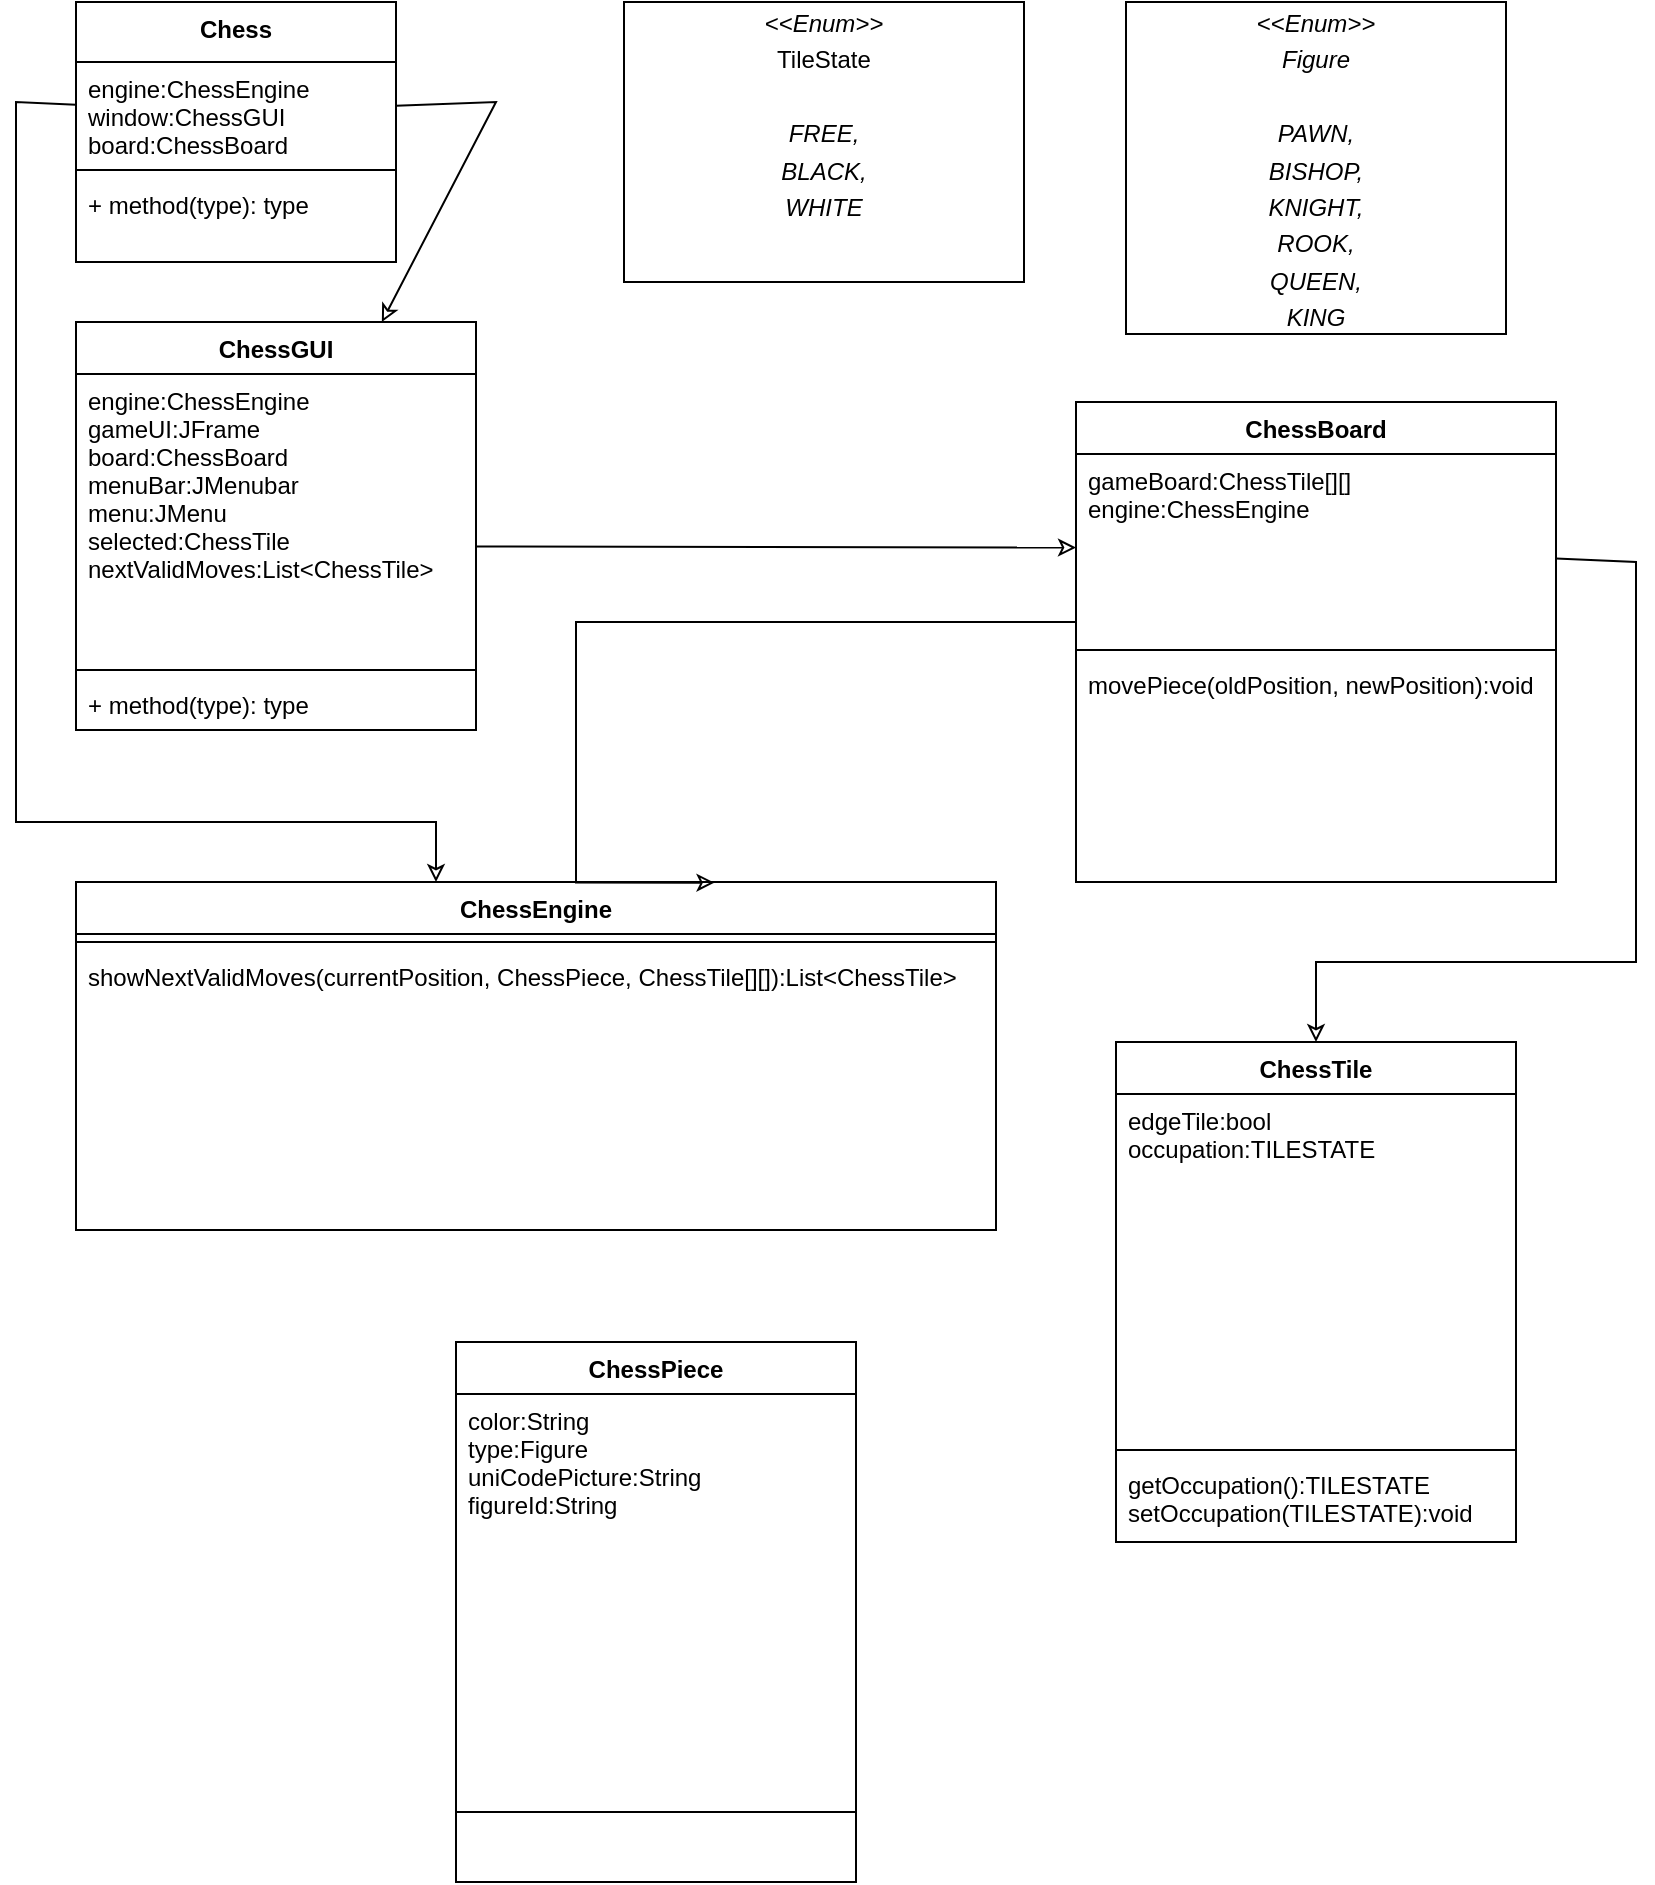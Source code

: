 <mxfile version="14.4.3" type="device"><diagram id="7MxxzwHJM8aWSUqH6DCI" name="Seite-1"><mxGraphModel dx="1038" dy="607" grid="1" gridSize="10" guides="1" tooltips="1" connect="1" arrows="1" fold="1" page="1" pageScale="1" pageWidth="827" pageHeight="1169" math="0" shadow="0"><root><mxCell id="0"/><mxCell id="1" parent="0"/><mxCell id="5WoYeaTMIYlhVhKQOqjA-8" value="Chess" style="swimlane;fontStyle=1;align=center;verticalAlign=top;childLayout=stackLayout;horizontal=1;startSize=30;horizontalStack=0;resizeParent=1;resizeParentMax=0;resizeLast=0;collapsible=1;marginBottom=0;" parent="1" vertex="1"><mxGeometry x="40" y="40" width="160" height="130" as="geometry"/></mxCell><mxCell id="5WoYeaTMIYlhVhKQOqjA-9" value="engine:ChessEngine&#10;window:ChessGUI&#10;board:ChessBoard" style="text;strokeColor=none;fillColor=none;align=left;verticalAlign=top;spacingLeft=4;spacingRight=4;overflow=hidden;rotatable=0;points=[[0,0.5],[1,0.5]];portConstraint=eastwest;" parent="5WoYeaTMIYlhVhKQOqjA-8" vertex="1"><mxGeometry y="30" width="160" height="50" as="geometry"/></mxCell><mxCell id="5WoYeaTMIYlhVhKQOqjA-10" value="" style="line;strokeWidth=1;fillColor=none;align=left;verticalAlign=middle;spacingTop=-1;spacingLeft=3;spacingRight=3;rotatable=0;labelPosition=right;points=[];portConstraint=eastwest;" parent="5WoYeaTMIYlhVhKQOqjA-8" vertex="1"><mxGeometry y="80" width="160" height="8" as="geometry"/></mxCell><mxCell id="5WoYeaTMIYlhVhKQOqjA-11" value="+ method(type): type&#10;" style="text;strokeColor=none;fillColor=none;align=left;verticalAlign=top;spacingLeft=4;spacingRight=4;overflow=hidden;rotatable=0;points=[[0,0.5],[1,0.5]];portConstraint=eastwest;" parent="5WoYeaTMIYlhVhKQOqjA-8" vertex="1"><mxGeometry y="88" width="160" height="42" as="geometry"/></mxCell><mxCell id="5WoYeaTMIYlhVhKQOqjA-12" value="ChessEngine" style="swimlane;fontStyle=1;align=center;verticalAlign=top;childLayout=stackLayout;horizontal=1;startSize=26;horizontalStack=0;resizeParent=1;resizeParentMax=0;resizeLast=0;collapsible=1;marginBottom=0;" parent="1" vertex="1"><mxGeometry x="40" y="480" width="460" height="174" as="geometry"/></mxCell><mxCell id="5WoYeaTMIYlhVhKQOqjA-14" value="" style="line;strokeWidth=1;fillColor=none;align=left;verticalAlign=middle;spacingTop=-1;spacingLeft=3;spacingRight=3;rotatable=0;labelPosition=right;points=[];portConstraint=eastwest;" parent="5WoYeaTMIYlhVhKQOqjA-12" vertex="1"><mxGeometry y="26" width="460" height="8" as="geometry"/></mxCell><mxCell id="5WoYeaTMIYlhVhKQOqjA-15" value="showNextValidMoves(currentPosition, ChessPiece, ChessTile[][]):List&lt;ChessTile&gt;&#10;" style="text;strokeColor=none;fillColor=none;align=left;verticalAlign=top;spacingLeft=4;spacingRight=4;overflow=hidden;rotatable=0;points=[[0,0.5],[1,0.5]];portConstraint=eastwest;" parent="5WoYeaTMIYlhVhKQOqjA-12" vertex="1"><mxGeometry y="34" width="460" height="140" as="geometry"/></mxCell><mxCell id="5WoYeaTMIYlhVhKQOqjA-16" value="ChessGUI" style="swimlane;fontStyle=1;align=center;verticalAlign=top;childLayout=stackLayout;horizontal=1;startSize=26;horizontalStack=0;resizeParent=1;resizeParentMax=0;resizeLast=0;collapsible=1;marginBottom=0;" parent="1" vertex="1"><mxGeometry x="40" y="200" width="200" height="204" as="geometry"/></mxCell><mxCell id="5WoYeaTMIYlhVhKQOqjA-17" value="engine:ChessEngine&#10;gameUI:JFrame&#10;board:ChessBoard&#10;menuBar:JMenubar&#10;menu:JMenu&#10;selected:ChessTile&#10;nextValidMoves:List&lt;ChessTile&gt;&#10;&#10;&#10;" style="text;strokeColor=none;fillColor=none;align=left;verticalAlign=top;spacingLeft=4;spacingRight=4;overflow=hidden;rotatable=0;points=[[0,0.5],[1,0.5]];portConstraint=eastwest;" parent="5WoYeaTMIYlhVhKQOqjA-16" vertex="1"><mxGeometry y="26" width="200" height="144" as="geometry"/></mxCell><mxCell id="5WoYeaTMIYlhVhKQOqjA-18" value="" style="line;strokeWidth=1;fillColor=none;align=left;verticalAlign=middle;spacingTop=-1;spacingLeft=3;spacingRight=3;rotatable=0;labelPosition=right;points=[];portConstraint=eastwest;" parent="5WoYeaTMIYlhVhKQOqjA-16" vertex="1"><mxGeometry y="170" width="200" height="8" as="geometry"/></mxCell><mxCell id="5WoYeaTMIYlhVhKQOqjA-19" value="+ method(type): type" style="text;strokeColor=none;fillColor=none;align=left;verticalAlign=top;spacingLeft=4;spacingRight=4;overflow=hidden;rotatable=0;points=[[0,0.5],[1,0.5]];portConstraint=eastwest;" parent="5WoYeaTMIYlhVhKQOqjA-16" vertex="1"><mxGeometry y="178" width="200" height="26" as="geometry"/></mxCell><mxCell id="5WoYeaTMIYlhVhKQOqjA-20" value="ChessTile" style="swimlane;fontStyle=1;align=center;verticalAlign=top;childLayout=stackLayout;horizontal=1;startSize=26;horizontalStack=0;resizeParent=1;resizeParentMax=0;resizeLast=0;collapsible=1;marginBottom=0;" parent="1" vertex="1"><mxGeometry x="560" y="560" width="200" height="250" as="geometry"/></mxCell><mxCell id="5WoYeaTMIYlhVhKQOqjA-21" value="edgeTile:bool&#10;occupation:TILESTATE" style="text;strokeColor=none;fillColor=none;align=left;verticalAlign=top;spacingLeft=4;spacingRight=4;overflow=hidden;rotatable=0;points=[[0,0.5],[1,0.5]];portConstraint=eastwest;" parent="5WoYeaTMIYlhVhKQOqjA-20" vertex="1"><mxGeometry y="26" width="200" height="174" as="geometry"/></mxCell><mxCell id="5WoYeaTMIYlhVhKQOqjA-22" value="" style="line;strokeWidth=1;fillColor=none;align=left;verticalAlign=middle;spacingTop=-1;spacingLeft=3;spacingRight=3;rotatable=0;labelPosition=right;points=[];portConstraint=eastwest;" parent="5WoYeaTMIYlhVhKQOqjA-20" vertex="1"><mxGeometry y="200" width="200" height="8" as="geometry"/></mxCell><mxCell id="5WoYeaTMIYlhVhKQOqjA-23" value="getOccupation():TILESTATE&#10;setOccupation(TILESTATE):void" style="text;strokeColor=none;fillColor=none;align=left;verticalAlign=top;spacingLeft=4;spacingRight=4;overflow=hidden;rotatable=0;points=[[0,0.5],[1,0.5]];portConstraint=eastwest;" parent="5WoYeaTMIYlhVhKQOqjA-20" vertex="1"><mxGeometry y="208" width="200" height="42" as="geometry"/></mxCell><mxCell id="5WoYeaTMIYlhVhKQOqjA-25" value="&lt;p style=&quot;margin: 0px ; margin-top: 4px ; text-align: center&quot;&gt;&lt;i&gt;&amp;lt;&amp;lt;Enum&amp;gt;&amp;gt;&lt;/i&gt;&lt;/p&gt;&lt;p style=&quot;margin: 0px ; margin-top: 4px ; text-align: center&quot;&gt;TileState&lt;/p&gt;&lt;p style=&quot;margin: 0px ; margin-top: 4px ; text-align: center&quot;&gt;&lt;i&gt;&lt;br&gt;&lt;/i&gt;&lt;/p&gt;&lt;p style=&quot;margin: 0px ; margin-top: 4px ; text-align: center&quot;&gt;&lt;i&gt;FREE,&lt;/i&gt;&lt;/p&gt;&lt;p style=&quot;margin: 0px ; margin-top: 4px ; text-align: center&quot;&gt;&lt;i&gt;BLACK,&lt;/i&gt;&lt;/p&gt;&lt;p style=&quot;margin: 0px ; margin-top: 4px ; text-align: center&quot;&gt;&lt;i&gt;WHITE&lt;/i&gt;&lt;/p&gt;" style="verticalAlign=top;align=left;overflow=fill;fontSize=12;fontFamily=Helvetica;html=1;" parent="1" vertex="1"><mxGeometry x="314" y="40" width="200" height="140" as="geometry"/></mxCell><mxCell id="5WoYeaTMIYlhVhKQOqjA-26" value="&lt;p style=&quot;margin: 0px ; margin-top: 4px ; text-align: center&quot;&gt;&lt;i&gt;&amp;lt;&amp;lt;Enum&amp;gt;&amp;gt;&lt;/i&gt;&lt;/p&gt;&lt;p style=&quot;margin: 0px ; margin-top: 4px ; text-align: center&quot;&gt;&lt;i&gt;Figure&lt;/i&gt;&lt;/p&gt;&lt;p style=&quot;margin: 0px ; margin-top: 4px ; text-align: center&quot;&gt;&lt;i&gt;&lt;br&gt;&lt;/i&gt;&lt;/p&gt;&lt;p style=&quot;margin: 0px ; margin-top: 4px ; text-align: center&quot;&gt;&lt;i&gt;PAWN,&lt;/i&gt;&lt;/p&gt;&lt;p style=&quot;margin: 0px ; margin-top: 4px ; text-align: center&quot;&gt;&lt;i&gt;BISHOP,&lt;/i&gt;&lt;/p&gt;&lt;p style=&quot;margin: 0px ; margin-top: 4px ; text-align: center&quot;&gt;&lt;i&gt;KNIGHT,&lt;/i&gt;&lt;/p&gt;&lt;p style=&quot;margin: 0px ; margin-top: 4px ; text-align: center&quot;&gt;&lt;i&gt;ROOK,&lt;/i&gt;&lt;/p&gt;&lt;p style=&quot;margin: 0px ; margin-top: 4px ; text-align: center&quot;&gt;&lt;i&gt;QUEEN,&lt;/i&gt;&lt;/p&gt;&lt;p style=&quot;margin: 0px ; margin-top: 4px ; text-align: center&quot;&gt;&lt;i&gt;KING&lt;/i&gt;&lt;/p&gt;" style="verticalAlign=top;align=left;overflow=fill;fontSize=12;fontFamily=Helvetica;html=1;" parent="1" vertex="1"><mxGeometry x="565" y="40" width="190" height="166" as="geometry"/></mxCell><mxCell id="GpsUCiJZ8a6Xi9wLaE2B-5" value="ChessBoard" style="swimlane;fontStyle=1;align=center;verticalAlign=top;childLayout=stackLayout;horizontal=1;startSize=26;horizontalStack=0;resizeParent=1;resizeParentMax=0;resizeLast=0;collapsible=1;marginBottom=0;" parent="1" vertex="1"><mxGeometry x="540" y="240" width="240" height="240" as="geometry"/></mxCell><mxCell id="GpsUCiJZ8a6Xi9wLaE2B-6" value="gameBoard:ChessTile[][]&#10;engine:ChessEngine" style="text;strokeColor=none;fillColor=none;align=left;verticalAlign=top;spacingLeft=4;spacingRight=4;overflow=hidden;rotatable=0;points=[[0,0.5],[1,0.5]];portConstraint=eastwest;" parent="GpsUCiJZ8a6Xi9wLaE2B-5" vertex="1"><mxGeometry y="26" width="240" height="94" as="geometry"/></mxCell><mxCell id="GpsUCiJZ8a6Xi9wLaE2B-7" value="" style="line;strokeWidth=1;fillColor=none;align=left;verticalAlign=middle;spacingTop=-1;spacingLeft=3;spacingRight=3;rotatable=0;labelPosition=right;points=[];portConstraint=eastwest;" parent="GpsUCiJZ8a6Xi9wLaE2B-5" vertex="1"><mxGeometry y="120" width="240" height="8" as="geometry"/></mxCell><mxCell id="GpsUCiJZ8a6Xi9wLaE2B-8" value="movePiece(oldPosition, newPosition):void" style="text;strokeColor=none;fillColor=none;align=left;verticalAlign=top;spacingLeft=4;spacingRight=4;overflow=hidden;rotatable=0;points=[[0,0.5],[1,0.5]];portConstraint=eastwest;" parent="GpsUCiJZ8a6Xi9wLaE2B-5" vertex="1"><mxGeometry y="128" width="240" height="112" as="geometry"/></mxCell><mxCell id="rDvw2aH49WmBoXThXa1J-1" style="rounded=0;orthogonalLoop=1;jettySize=auto;html=1;endArrow=classic;endFill=0;exitX=1;exitY=0.599;exitDx=0;exitDy=0;exitPerimeter=0;" parent="1" source="5WoYeaTMIYlhVhKQOqjA-17" target="GpsUCiJZ8a6Xi9wLaE2B-6" edge="1"><mxGeometry relative="1" as="geometry"/></mxCell><mxCell id="rDvw2aH49WmBoXThXa1J-3" style="edgeStyle=none;rounded=0;orthogonalLoop=1;jettySize=auto;html=1;endArrow=classic;endFill=0;" parent="1" source="GpsUCiJZ8a6Xi9wLaE2B-6" edge="1"><mxGeometry relative="1" as="geometry"><mxPoint x="660" y="560" as="targetPoint"/><Array as="points"><mxPoint x="820" y="320"/><mxPoint x="820" y="520"/><mxPoint x="660" y="520"/></Array></mxGeometry></mxCell><mxCell id="rDvw2aH49WmBoXThXa1J-4" style="edgeStyle=none;rounded=0;orthogonalLoop=1;jettySize=auto;html=1;endArrow=classic;endFill=0;" parent="1" source="5WoYeaTMIYlhVhKQOqjA-9" target="5WoYeaTMIYlhVhKQOqjA-16" edge="1"><mxGeometry relative="1" as="geometry"><Array as="points"><mxPoint x="250" y="90"/></Array></mxGeometry></mxCell><mxCell id="rDvw2aH49WmBoXThXa1J-5" style="edgeStyle=none;rounded=0;orthogonalLoop=1;jettySize=auto;html=1;endArrow=classic;endFill=0;" parent="1" source="5WoYeaTMIYlhVhKQOqjA-9" edge="1"><mxGeometry relative="1" as="geometry"><mxPoint x="220" y="480" as="targetPoint"/><Array as="points"><mxPoint x="10" y="90"/><mxPoint x="10" y="180"/><mxPoint x="10" y="450"/><mxPoint x="220" y="450"/></Array></mxGeometry></mxCell><mxCell id="rDvw2aH49WmBoXThXa1J-6" value="ChessPiece" style="swimlane;fontStyle=1;align=center;verticalAlign=top;childLayout=stackLayout;horizontal=1;startSize=26;horizontalStack=0;resizeParent=1;resizeParentMax=0;resizeLast=0;collapsible=1;marginBottom=0;" parent="1" vertex="1"><mxGeometry x="230" y="710" width="200" height="270" as="geometry"/></mxCell><mxCell id="rDvw2aH49WmBoXThXa1J-7" value="color:String&#10;type:Figure&#10;uniCodePicture:String&#10;figureId:String" style="text;strokeColor=none;fillColor=none;align=left;verticalAlign=top;spacingLeft=4;spacingRight=4;overflow=hidden;rotatable=0;points=[[0,0.5],[1,0.5]];portConstraint=eastwest;" parent="rDvw2aH49WmBoXThXa1J-6" vertex="1"><mxGeometry y="26" width="200" height="174" as="geometry"/></mxCell><mxCell id="rDvw2aH49WmBoXThXa1J-8" value="" style="line;strokeWidth=1;fillColor=none;align=left;verticalAlign=middle;spacingTop=-1;spacingLeft=3;spacingRight=3;rotatable=0;labelPosition=right;points=[];portConstraint=eastwest;" parent="rDvw2aH49WmBoXThXa1J-6" vertex="1"><mxGeometry y="200" width="200" height="70" as="geometry"/></mxCell><mxCell id="_PkmolD-CXsGj8FJPGat-1" style="edgeStyle=orthogonalEdgeStyle;rounded=0;orthogonalLoop=1;jettySize=auto;html=1;entryX=0.694;entryY=0.002;entryDx=0;entryDy=0;entryPerimeter=0;endArrow=classic;endFill=0;" edge="1" parent="1" source="GpsUCiJZ8a6Xi9wLaE2B-6" target="5WoYeaTMIYlhVhKQOqjA-12"><mxGeometry relative="1" as="geometry"><Array as="points"><mxPoint x="290" y="350"/></Array></mxGeometry></mxCell></root></mxGraphModel></diagram></mxfile>